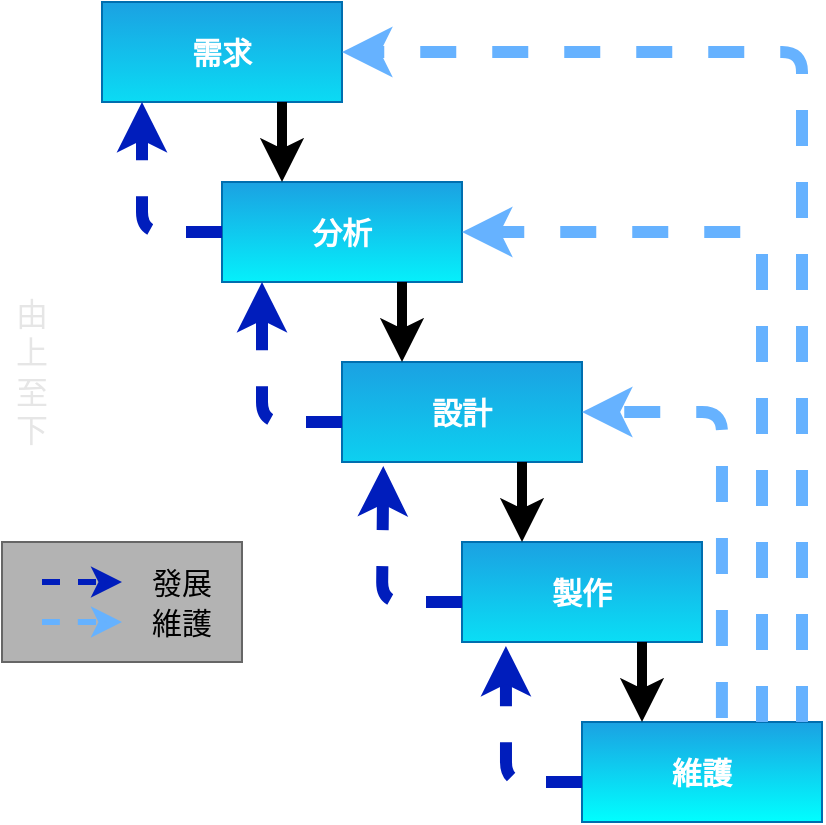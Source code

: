 <mxfile>
    <diagram id="v8dUM938zp_ISxOSV9v7" name="第1頁">
        <mxGraphModel dx="1475" dy="956" grid="1" gridSize="10" guides="1" tooltips="1" connect="1" arrows="1" fold="1" page="1" pageScale="1" pageWidth="827" pageHeight="1169" math="0" shadow="0">
            <root>
                <mxCell id="0"/>
                <mxCell id="1" parent="0"/>
                <mxCell id="2" value="需求" style="rounded=0;whiteSpace=wrap;html=1;fontSize=15;fillColor=#1ba1e2;fontColor=#ffffff;strokeColor=#006EAF;fontStyle=1;gradientColor=#0bdbf4;" parent="1" vertex="1">
                    <mxGeometry x="80" y="20" width="120" height="50" as="geometry"/>
                </mxCell>
                <mxCell id="3" value="分析" style="rounded=0;whiteSpace=wrap;html=1;fillColor=#1ba1e2;fontColor=#ffffff;strokeColor=#006EAF;fontSize=15;fontStyle=1;gradientColor=#05f0fb;" parent="1" vertex="1">
                    <mxGeometry x="140" y="110" width="120" height="50" as="geometry"/>
                </mxCell>
                <mxCell id="4" value="設計" style="rounded=0;whiteSpace=wrap;html=1;fontSize=15;fillColor=#1ba1e2;fontColor=#ffffff;strokeColor=#006EAF;fontStyle=1;gradientColor=#0dd0f0;" parent="1" vertex="1">
                    <mxGeometry x="200" y="200" width="120" height="50" as="geometry"/>
                </mxCell>
                <mxCell id="5" value="製作" style="rounded=0;whiteSpace=wrap;html=1;fontSize=15;fillColor=#1ba1e2;fontColor=#ffffff;strokeColor=#006EAF;fontStyle=1;gradientColor=#0adef5;" parent="1" vertex="1">
                    <mxGeometry x="260" y="290" width="120" height="50" as="geometry"/>
                </mxCell>
                <mxCell id="7" value="" style="endArrow=classic;html=1;entryX=0.25;entryY=0;entryDx=0;entryDy=0;exitX=0.75;exitY=1;exitDx=0;exitDy=0;strokeWidth=5;" parent="1" source="2" target="3" edge="1">
                    <mxGeometry width="50" height="50" relative="1" as="geometry">
                        <mxPoint x="170" y="80" as="sourcePoint"/>
                        <mxPoint x="170" y="100" as="targetPoint"/>
                    </mxGeometry>
                </mxCell>
                <mxCell id="9" value="維護" style="rounded=0;whiteSpace=wrap;html=1;fillColor=#1ba1e2;fontColor=#ffffff;strokeColor=#006EAF;fontSize=15;fontStyle=1;gradientColor=#00FFFF;" parent="1" vertex="1">
                    <mxGeometry x="320" y="380" width="120" height="50" as="geometry"/>
                </mxCell>
                <mxCell id="10" value="" style="endArrow=classic;html=1;exitX=0.75;exitY=1;exitDx=0;exitDy=0;strokeWidth=5;" parent="1" source="5" edge="1">
                    <mxGeometry width="50" height="50" relative="1" as="geometry">
                        <mxPoint x="520" y="340" as="sourcePoint"/>
                        <mxPoint x="350" y="380" as="targetPoint"/>
                    </mxGeometry>
                </mxCell>
                <mxCell id="13" value="" style="endArrow=classic;html=1;dashed=1;exitX=0;exitY=0.5;exitDx=0;exitDy=0;strokeColor=#001DBC;fillColor=#0050ef;strokeWidth=6;" parent="1" source="3" edge="1">
                    <mxGeometry width="50" height="50" relative="1" as="geometry">
                        <mxPoint x="70" y="150" as="sourcePoint"/>
                        <mxPoint x="100" y="70" as="targetPoint"/>
                        <Array as="points">
                            <mxPoint x="100" y="135"/>
                        </Array>
                    </mxGeometry>
                </mxCell>
                <mxCell id="14" value="" style="endArrow=classic;html=1;dashed=1;strokeColor=#001DBC;strokeWidth=6;fillColor=#0050ef;" parent="1" edge="1">
                    <mxGeometry width="50" height="50" relative="1" as="geometry">
                        <mxPoint x="200" y="230" as="sourcePoint"/>
                        <mxPoint x="160" y="160" as="targetPoint"/>
                        <Array as="points">
                            <mxPoint x="160" y="230"/>
                        </Array>
                    </mxGeometry>
                </mxCell>
                <mxCell id="15" value="" style="endArrow=classic;html=1;entryX=0.25;entryY=0;entryDx=0;entryDy=0;exitX=0.75;exitY=1;exitDx=0;exitDy=0;strokeWidth=5;" parent="1" source="3" target="4" edge="1">
                    <mxGeometry width="50" height="50" relative="1" as="geometry">
                        <mxPoint x="260" y="150" as="sourcePoint"/>
                        <mxPoint x="200" y="210" as="targetPoint"/>
                    </mxGeometry>
                </mxCell>
                <mxCell id="16" value="" style="endArrow=classic;html=1;dashed=1;entryX=0.172;entryY=1.04;entryDx=0;entryDy=0;entryPerimeter=0;strokeColor=#001DBC;strokeWidth=6;fillColor=#0050ef;" parent="1" target="4" edge="1">
                    <mxGeometry width="50" height="50" relative="1" as="geometry">
                        <mxPoint x="260" y="320" as="sourcePoint"/>
                        <mxPoint x="220" y="260" as="targetPoint"/>
                        <Array as="points">
                            <mxPoint x="220" y="320"/>
                        </Array>
                    </mxGeometry>
                </mxCell>
                <mxCell id="17" value="" style="endArrow=classic;html=1;entryX=0.25;entryY=0;entryDx=0;entryDy=0;exitX=0.75;exitY=1;exitDx=0;exitDy=0;strokeWidth=5;" parent="1" target="5" edge="1">
                    <mxGeometry width="50" height="50" relative="1" as="geometry">
                        <mxPoint x="290" y="250" as="sourcePoint"/>
                        <mxPoint x="290" y="280" as="targetPoint"/>
                    </mxGeometry>
                </mxCell>
                <mxCell id="19" value="" style="endArrow=classic;html=1;dashed=1;entryX=0.183;entryY=1.04;entryDx=0;entryDy=0;entryPerimeter=0;strokeColor=#001DBC;strokeWidth=6;fillColor=#0050ef;" parent="1" target="5" edge="1">
                    <mxGeometry width="50" height="50" relative="1" as="geometry">
                        <mxPoint x="320" y="410" as="sourcePoint"/>
                        <mxPoint x="280" y="350" as="targetPoint"/>
                        <Array as="points">
                            <mxPoint x="282" y="410"/>
                        </Array>
                    </mxGeometry>
                </mxCell>
                <mxCell id="20" value="" style="endArrow=classic;html=1;dashed=1;entryX=1;entryY=0.5;entryDx=0;entryDy=0;strokeColor=#66B2FF;exitX=0.75;exitY=0;exitDx=0;exitDy=0;strokeWidth=6;" parent="1" source="9" target="3" edge="1">
                    <mxGeometry width="50" height="50" relative="1" as="geometry">
                        <mxPoint x="420" y="380" as="sourcePoint"/>
                        <mxPoint x="320" y="230" as="targetPoint"/>
                        <Array as="points">
                            <mxPoint x="410" y="135"/>
                        </Array>
                    </mxGeometry>
                </mxCell>
                <mxCell id="21" value="" style="endArrow=classic;html=1;dashed=1;entryX=1;entryY=0.5;entryDx=0;entryDy=0;strokeColor=#66B2FF;strokeWidth=6;" parent="1" target="2" edge="1">
                    <mxGeometry width="50" height="50" relative="1" as="geometry">
                        <mxPoint x="430" y="380" as="sourcePoint"/>
                        <mxPoint x="260" y="140" as="targetPoint"/>
                        <Array as="points">
                            <mxPoint x="430" y="45"/>
                        </Array>
                    </mxGeometry>
                </mxCell>
                <mxCell id="22" value="" style="endArrow=classic;html=1;dashed=1;exitX=0.583;exitY=-0.04;exitDx=0;exitDy=0;entryX=1;entryY=0.5;entryDx=0;entryDy=0;strokeColor=#66B2FF;exitPerimeter=0;strokeWidth=6;" parent="1" source="9" target="4" edge="1">
                    <mxGeometry width="50" height="50" relative="1" as="geometry">
                        <mxPoint x="470" y="460" as="sourcePoint"/>
                        <mxPoint x="320" y="220" as="targetPoint"/>
                        <Array as="points">
                            <mxPoint x="390" y="225"/>
                        </Array>
                    </mxGeometry>
                </mxCell>
                <mxCell id="23" value="" style="rounded=0;whiteSpace=wrap;html=1;fontSize=15;fillColor=#B3B3B3;strokeColor=#666666;fontColor=#333333;align=center;labelPosition=center;verticalLabelPosition=middle;verticalAlign=middle;" parent="1" vertex="1">
                    <mxGeometry x="30" y="290" width="120" height="60" as="geometry"/>
                </mxCell>
                <mxCell id="24" value="" style="endArrow=classic;html=1;fillColor=#0050ef;strokeColor=#001DBC;strokeWidth=3;dashed=1;" parent="1" edge="1">
                    <mxGeometry width="50" height="50" relative="1" as="geometry">
                        <mxPoint x="50" y="310" as="sourcePoint"/>
                        <mxPoint x="90" y="310" as="targetPoint"/>
                    </mxGeometry>
                </mxCell>
                <mxCell id="25" value="&lt;font color=&quot;#000000&quot;&gt;發展&lt;/font&gt;" style="text;html=1;strokeColor=none;fillColor=none;align=center;verticalAlign=middle;whiteSpace=wrap;rounded=0;fontSize=15;" parent="1" vertex="1">
                    <mxGeometry x="90" y="300" width="60" height="20" as="geometry"/>
                </mxCell>
                <mxCell id="26" value="" style="endArrow=classic;html=1;dashed=1;strokeColor=#66B2FF;strokeWidth=3;" parent="1" edge="1">
                    <mxGeometry width="50" height="50" relative="1" as="geometry">
                        <mxPoint x="50" y="330" as="sourcePoint"/>
                        <mxPoint x="90" y="330" as="targetPoint"/>
                        <Array as="points">
                            <mxPoint x="60" y="330"/>
                        </Array>
                    </mxGeometry>
                </mxCell>
                <mxCell id="27" value="&lt;font color=&quot;#000000&quot;&gt;維護&lt;/font&gt;" style="text;html=1;strokeColor=none;fillColor=none;align=center;verticalAlign=middle;whiteSpace=wrap;rounded=0;fontSize=15;" parent="1" vertex="1">
                    <mxGeometry x="90" y="320" width="60" height="20" as="geometry"/>
                </mxCell>
                <mxCell id="28" value="&lt;font color=&quot;#ffffff&quot;&gt;發&lt;br&gt;展&lt;br&gt;工&lt;br&gt;作&lt;br&gt;的&lt;br&gt;次&lt;br&gt;序&lt;/font&gt;" style="text;html=1;strokeColor=none;fillColor=none;align=center;verticalAlign=middle;whiteSpace=wrap;rounded=0;fontSize=15;fontColor=#000000;" parent="1" vertex="1">
                    <mxGeometry x="50" y="150" width="30" height="120" as="geometry"/>
                </mxCell>
                <mxCell id="29" value="&lt;font color=&quot;#e6e6e6&quot; style=&quot;font-size: 16px;&quot;&gt;由上至下&lt;/font&gt;" style="text;html=1;strokeColor=none;fillColor=none;align=center;verticalAlign=middle;whiteSpace=wrap;rounded=0;fontSize=16;fontColor=#000000;" parent="1" vertex="1">
                    <mxGeometry x="40" y="150" width="10" height="110" as="geometry"/>
                </mxCell>
            </root>
        </mxGraphModel>
    </diagram>
</mxfile>